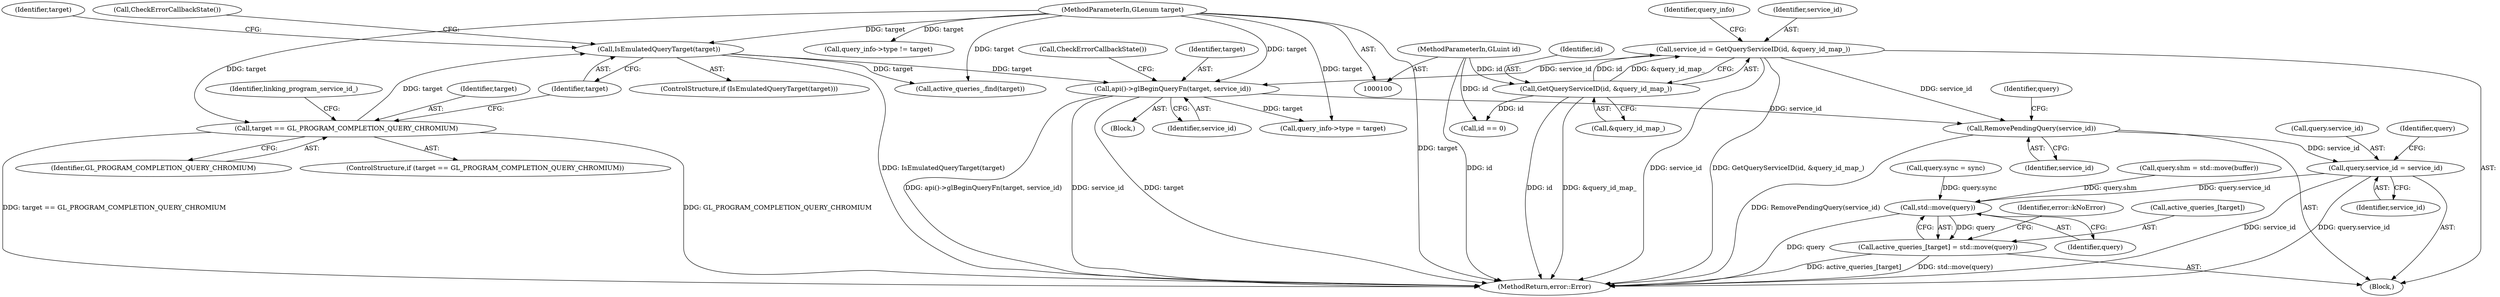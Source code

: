 digraph "0_Chrome_a4150b688a754d3d10d2ca385155b1c95d77d6ae_4@API" {
"1000214" [label="(Call,RemovePendingQuery(service_id))"];
"1000107" [label="(Call,service_id = GetQueryServiceID(id, &query_id_map_))"];
"1000109" [label="(Call,GetQueryServiceID(id, &query_id_map_))"];
"1000102" [label="(MethodParameterIn,GLuint id)"];
"1000201" [label="(Call,api()->glBeginQueryFn(target, service_id))"];
"1000156" [label="(Call,IsEmulatedQueryTarget(target))"];
"1000148" [label="(Call,target == GL_PROGRAM_COMPLETION_QUERY_CHROMIUM)"];
"1000101" [label="(MethodParameterIn,GLenum target)"];
"1000217" [label="(Call,query.service_id = service_id)"];
"1000237" [label="(Call,std::move(query))"];
"1000233" [label="(Call,active_queries_[target] = std::move(query))"];
"1000224" [label="(Identifier,query)"];
"1000221" [label="(Identifier,service_id)"];
"1000215" [label="(Identifier,service_id)"];
"1000222" [label="(Call,query.shm = std::move(buffer))"];
"1000205" [label="(Call,CheckErrorCallbackState())"];
"1000155" [label="(ControlStructure,if (IsEmulatedQueryTarget(target)))"];
"1000157" [label="(Identifier,target)"];
"1000111" [label="(Call,&query_id_map_)"];
"1000109" [label="(Call,GetQueryServiceID(id, &query_id_map_))"];
"1000171" [label="(Call,id == 0)"];
"1000110" [label="(Identifier,id)"];
"1000219" [label="(Identifier,query)"];
"1000156" [label="(Call,IsEmulatedQueryTarget(target))"];
"1000161" [label="(Call,active_queries_.find(target))"];
"1000101" [label="(MethodParameterIn,GLenum target)"];
"1000148" [label="(Call,target == GL_PROGRAM_COMPLETION_QUERY_CHROMIUM)"];
"1000214" [label="(Call,RemovePendingQuery(service_id))"];
"1000108" [label="(Identifier,service_id)"];
"1000203" [label="(Identifier,service_id)"];
"1000147" [label="(ControlStructure,if (target == GL_PROGRAM_COMPLETION_QUERY_CHROMIUM))"];
"1000200" [label="(Call,CheckErrorCallbackState())"];
"1000237" [label="(Call,std::move(query))"];
"1000217" [label="(Call,query.service_id = service_id)"];
"1000153" [label="(Identifier,linking_program_service_id_)"];
"1000240" [label="(Identifier,error::kNoError)"];
"1000107" [label="(Call,service_id = GetQueryServiceID(id, &query_id_map_))"];
"1000187" [label="(Call,query_info->type != target)"];
"1000162" [label="(Identifier,target)"];
"1000102" [label="(MethodParameterIn,GLuint id)"];
"1000228" [label="(Call,query.sync = sync)"];
"1000202" [label="(Identifier,target)"];
"1000149" [label="(Identifier,target)"];
"1000241" [label="(MethodReturn,error::Error)"];
"1000233" [label="(Call,active_queries_[target] = std::move(query))"];
"1000238" [label="(Identifier,query)"];
"1000201" [label="(Call,api()->glBeginQueryFn(target, service_id))"];
"1000115" [label="(Identifier,query_info)"];
"1000218" [label="(Call,query.service_id)"];
"1000209" [label="(Call,query_info->type = target)"];
"1000105" [label="(Block,)"];
"1000150" [label="(Identifier,GL_PROGRAM_COMPLETION_QUERY_CHROMIUM)"];
"1000234" [label="(Call,active_queries_[target])"];
"1000199" [label="(Block,)"];
"1000214" -> "1000105"  [label="AST: "];
"1000214" -> "1000215"  [label="CFG: "];
"1000215" -> "1000214"  [label="AST: "];
"1000219" -> "1000214"  [label="CFG: "];
"1000214" -> "1000241"  [label="DDG: RemovePendingQuery(service_id)"];
"1000107" -> "1000214"  [label="DDG: service_id"];
"1000201" -> "1000214"  [label="DDG: service_id"];
"1000214" -> "1000217"  [label="DDG: service_id"];
"1000107" -> "1000105"  [label="AST: "];
"1000107" -> "1000109"  [label="CFG: "];
"1000108" -> "1000107"  [label="AST: "];
"1000109" -> "1000107"  [label="AST: "];
"1000115" -> "1000107"  [label="CFG: "];
"1000107" -> "1000241"  [label="DDG: service_id"];
"1000107" -> "1000241"  [label="DDG: GetQueryServiceID(id, &query_id_map_)"];
"1000109" -> "1000107"  [label="DDG: id"];
"1000109" -> "1000107"  [label="DDG: &query_id_map_"];
"1000107" -> "1000201"  [label="DDG: service_id"];
"1000109" -> "1000111"  [label="CFG: "];
"1000110" -> "1000109"  [label="AST: "];
"1000111" -> "1000109"  [label="AST: "];
"1000109" -> "1000241"  [label="DDG: id"];
"1000109" -> "1000241"  [label="DDG: &query_id_map_"];
"1000102" -> "1000109"  [label="DDG: id"];
"1000109" -> "1000171"  [label="DDG: id"];
"1000102" -> "1000100"  [label="AST: "];
"1000102" -> "1000241"  [label="DDG: id"];
"1000102" -> "1000171"  [label="DDG: id"];
"1000201" -> "1000199"  [label="AST: "];
"1000201" -> "1000203"  [label="CFG: "];
"1000202" -> "1000201"  [label="AST: "];
"1000203" -> "1000201"  [label="AST: "];
"1000205" -> "1000201"  [label="CFG: "];
"1000201" -> "1000241"  [label="DDG: api()->glBeginQueryFn(target, service_id)"];
"1000201" -> "1000241"  [label="DDG: service_id"];
"1000201" -> "1000241"  [label="DDG: target"];
"1000156" -> "1000201"  [label="DDG: target"];
"1000101" -> "1000201"  [label="DDG: target"];
"1000201" -> "1000209"  [label="DDG: target"];
"1000156" -> "1000155"  [label="AST: "];
"1000156" -> "1000157"  [label="CFG: "];
"1000157" -> "1000156"  [label="AST: "];
"1000162" -> "1000156"  [label="CFG: "];
"1000200" -> "1000156"  [label="CFG: "];
"1000156" -> "1000241"  [label="DDG: IsEmulatedQueryTarget(target)"];
"1000148" -> "1000156"  [label="DDG: target"];
"1000101" -> "1000156"  [label="DDG: target"];
"1000156" -> "1000161"  [label="DDG: target"];
"1000148" -> "1000147"  [label="AST: "];
"1000148" -> "1000150"  [label="CFG: "];
"1000149" -> "1000148"  [label="AST: "];
"1000150" -> "1000148"  [label="AST: "];
"1000153" -> "1000148"  [label="CFG: "];
"1000157" -> "1000148"  [label="CFG: "];
"1000148" -> "1000241"  [label="DDG: GL_PROGRAM_COMPLETION_QUERY_CHROMIUM"];
"1000148" -> "1000241"  [label="DDG: target == GL_PROGRAM_COMPLETION_QUERY_CHROMIUM"];
"1000101" -> "1000148"  [label="DDG: target"];
"1000101" -> "1000100"  [label="AST: "];
"1000101" -> "1000241"  [label="DDG: target"];
"1000101" -> "1000161"  [label="DDG: target"];
"1000101" -> "1000187"  [label="DDG: target"];
"1000101" -> "1000209"  [label="DDG: target"];
"1000217" -> "1000105"  [label="AST: "];
"1000217" -> "1000221"  [label="CFG: "];
"1000218" -> "1000217"  [label="AST: "];
"1000221" -> "1000217"  [label="AST: "];
"1000224" -> "1000217"  [label="CFG: "];
"1000217" -> "1000241"  [label="DDG: service_id"];
"1000217" -> "1000241"  [label="DDG: query.service_id"];
"1000217" -> "1000237"  [label="DDG: query.service_id"];
"1000237" -> "1000233"  [label="AST: "];
"1000237" -> "1000238"  [label="CFG: "];
"1000238" -> "1000237"  [label="AST: "];
"1000233" -> "1000237"  [label="CFG: "];
"1000237" -> "1000241"  [label="DDG: query"];
"1000237" -> "1000233"  [label="DDG: query"];
"1000222" -> "1000237"  [label="DDG: query.shm"];
"1000228" -> "1000237"  [label="DDG: query.sync"];
"1000233" -> "1000105"  [label="AST: "];
"1000234" -> "1000233"  [label="AST: "];
"1000240" -> "1000233"  [label="CFG: "];
"1000233" -> "1000241"  [label="DDG: std::move(query)"];
"1000233" -> "1000241"  [label="DDG: active_queries_[target]"];
}
